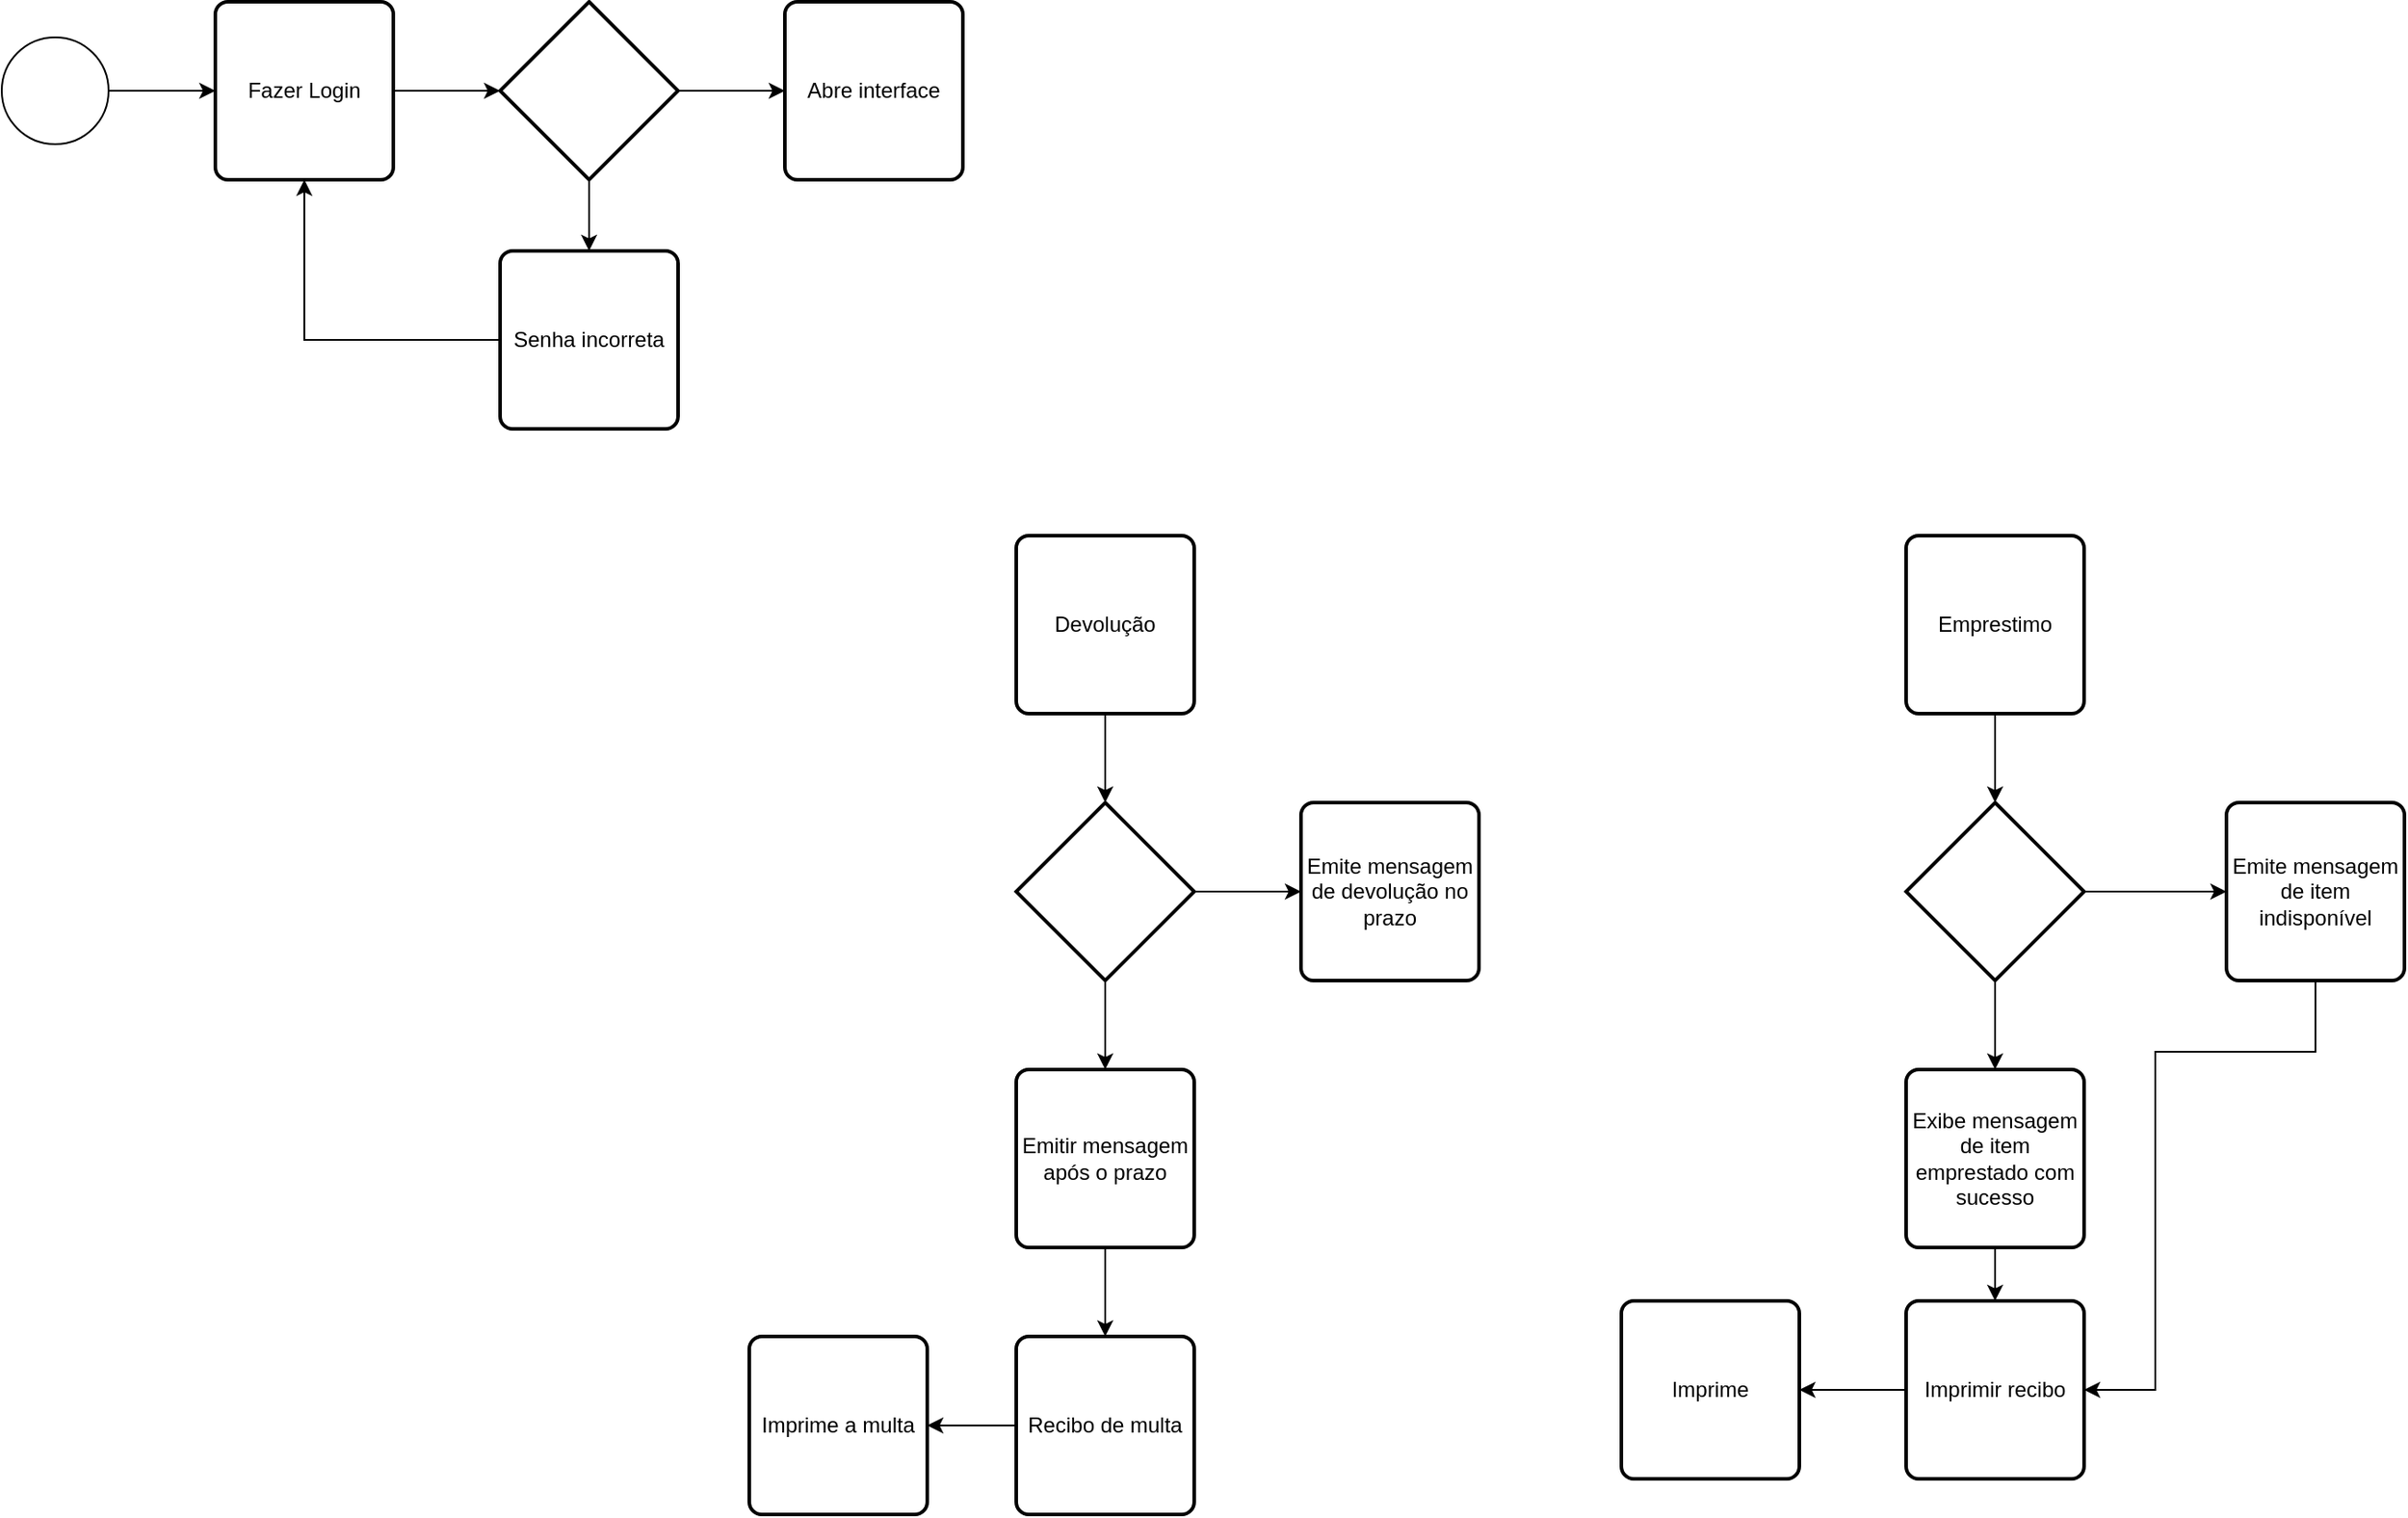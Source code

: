 <mxfile version="23.1.8" type="github">
  <diagram name="Página-1" id="YX1K54ANonkZZs8eJlF3">
    <mxGraphModel dx="794" dy="510" grid="1" gridSize="10" guides="1" tooltips="1" connect="1" arrows="1" fold="1" page="1" pageScale="1" pageWidth="827" pageHeight="1169" math="0" shadow="0">
      <root>
        <mxCell id="0" />
        <mxCell id="1" parent="0" />
        <mxCell id="kRuGnfXD70lQHXgBYrLt-4" value="" style="edgeStyle=orthogonalEdgeStyle;rounded=0;orthogonalLoop=1;jettySize=auto;html=1;" edge="1" parent="1" source="kRuGnfXD70lQHXgBYrLt-2" target="kRuGnfXD70lQHXgBYrLt-3">
          <mxGeometry relative="1" as="geometry" />
        </mxCell>
        <mxCell id="kRuGnfXD70lQHXgBYrLt-2" value="" style="verticalLabelPosition=bottom;verticalAlign=top;html=1;shape=mxgraph.flowchart.on-page_reference;" vertex="1" parent="1">
          <mxGeometry x="40" y="30" width="60" height="60" as="geometry" />
        </mxCell>
        <mxCell id="kRuGnfXD70lQHXgBYrLt-3" value="Fazer Login" style="rounded=1;whiteSpace=wrap;html=1;absoluteArcSize=1;arcSize=14;strokeWidth=2;" vertex="1" parent="1">
          <mxGeometry x="160" y="10" width="100" height="100" as="geometry" />
        </mxCell>
        <mxCell id="kRuGnfXD70lQHXgBYrLt-8" value="" style="edgeStyle=orthogonalEdgeStyle;rounded=0;orthogonalLoop=1;jettySize=auto;html=1;" edge="1" parent="1" source="kRuGnfXD70lQHXgBYrLt-5" target="kRuGnfXD70lQHXgBYrLt-7">
          <mxGeometry relative="1" as="geometry" />
        </mxCell>
        <mxCell id="kRuGnfXD70lQHXgBYrLt-11" value="" style="edgeStyle=orthogonalEdgeStyle;rounded=0;orthogonalLoop=1;jettySize=auto;html=1;" edge="1" parent="1" source="kRuGnfXD70lQHXgBYrLt-5" target="kRuGnfXD70lQHXgBYrLt-10">
          <mxGeometry relative="1" as="geometry" />
        </mxCell>
        <mxCell id="kRuGnfXD70lQHXgBYrLt-5" value="" style="strokeWidth=2;html=1;shape=mxgraph.flowchart.decision;whiteSpace=wrap;" vertex="1" parent="1">
          <mxGeometry x="320" y="10" width="100" height="100" as="geometry" />
        </mxCell>
        <mxCell id="kRuGnfXD70lQHXgBYrLt-6" style="edgeStyle=orthogonalEdgeStyle;rounded=0;orthogonalLoop=1;jettySize=auto;html=1;entryX=0;entryY=0.5;entryDx=0;entryDy=0;entryPerimeter=0;" edge="1" parent="1" source="kRuGnfXD70lQHXgBYrLt-3" target="kRuGnfXD70lQHXgBYrLt-5">
          <mxGeometry relative="1" as="geometry" />
        </mxCell>
        <mxCell id="kRuGnfXD70lQHXgBYrLt-9" style="edgeStyle=orthogonalEdgeStyle;rounded=0;orthogonalLoop=1;jettySize=auto;html=1;entryX=0.5;entryY=1;entryDx=0;entryDy=0;" edge="1" parent="1" source="kRuGnfXD70lQHXgBYrLt-7" target="kRuGnfXD70lQHXgBYrLt-3">
          <mxGeometry relative="1" as="geometry" />
        </mxCell>
        <mxCell id="kRuGnfXD70lQHXgBYrLt-7" value="Senha incorreta" style="rounded=1;whiteSpace=wrap;html=1;absoluteArcSize=1;arcSize=14;strokeWidth=2;" vertex="1" parent="1">
          <mxGeometry x="320" y="150" width="100" height="100" as="geometry" />
        </mxCell>
        <mxCell id="kRuGnfXD70lQHXgBYrLt-10" value="Abre interface" style="rounded=1;whiteSpace=wrap;html=1;absoluteArcSize=1;arcSize=14;strokeWidth=2;" vertex="1" parent="1">
          <mxGeometry x="480" y="10" width="100" height="100" as="geometry" />
        </mxCell>
        <mxCell id="kRuGnfXD70lQHXgBYrLt-16" value="" style="edgeStyle=orthogonalEdgeStyle;rounded=0;orthogonalLoop=1;jettySize=auto;html=1;" edge="1" parent="1" source="kRuGnfXD70lQHXgBYrLt-14" target="kRuGnfXD70lQHXgBYrLt-15">
          <mxGeometry relative="1" as="geometry" />
        </mxCell>
        <mxCell id="kRuGnfXD70lQHXgBYrLt-14" value="Devolução" style="rounded=1;whiteSpace=wrap;html=1;absoluteArcSize=1;arcSize=14;strokeWidth=2;" vertex="1" parent="1">
          <mxGeometry x="610" y="310" width="100" height="100" as="geometry" />
        </mxCell>
        <mxCell id="kRuGnfXD70lQHXgBYrLt-18" value="" style="edgeStyle=orthogonalEdgeStyle;rounded=0;orthogonalLoop=1;jettySize=auto;html=1;" edge="1" parent="1" source="kRuGnfXD70lQHXgBYrLt-15" target="kRuGnfXD70lQHXgBYrLt-17">
          <mxGeometry relative="1" as="geometry" />
        </mxCell>
        <mxCell id="kRuGnfXD70lQHXgBYrLt-20" value="" style="edgeStyle=orthogonalEdgeStyle;rounded=0;orthogonalLoop=1;jettySize=auto;html=1;" edge="1" parent="1" source="kRuGnfXD70lQHXgBYrLt-15" target="kRuGnfXD70lQHXgBYrLt-19">
          <mxGeometry relative="1" as="geometry" />
        </mxCell>
        <mxCell id="kRuGnfXD70lQHXgBYrLt-15" value="" style="strokeWidth=2;html=1;shape=mxgraph.flowchart.decision;whiteSpace=wrap;" vertex="1" parent="1">
          <mxGeometry x="610" y="460" width="100" height="100" as="geometry" />
        </mxCell>
        <mxCell id="kRuGnfXD70lQHXgBYrLt-17" value="Emite mensagem de devolução no prazo" style="rounded=1;whiteSpace=wrap;html=1;absoluteArcSize=1;arcSize=14;strokeWidth=2;" vertex="1" parent="1">
          <mxGeometry x="770" y="460" width="100" height="100" as="geometry" />
        </mxCell>
        <mxCell id="kRuGnfXD70lQHXgBYrLt-24" value="" style="edgeStyle=orthogonalEdgeStyle;rounded=0;orthogonalLoop=1;jettySize=auto;html=1;" edge="1" parent="1" source="kRuGnfXD70lQHXgBYrLt-19" target="kRuGnfXD70lQHXgBYrLt-21">
          <mxGeometry relative="1" as="geometry" />
        </mxCell>
        <mxCell id="kRuGnfXD70lQHXgBYrLt-19" value="Emitir mensagem após o prazo" style="rounded=1;whiteSpace=wrap;html=1;absoluteArcSize=1;arcSize=14;strokeWidth=2;" vertex="1" parent="1">
          <mxGeometry x="610" y="610" width="100" height="100" as="geometry" />
        </mxCell>
        <mxCell id="kRuGnfXD70lQHXgBYrLt-23" value="" style="edgeStyle=orthogonalEdgeStyle;rounded=0;orthogonalLoop=1;jettySize=auto;html=1;" edge="1" parent="1" source="kRuGnfXD70lQHXgBYrLt-21" target="kRuGnfXD70lQHXgBYrLt-22">
          <mxGeometry relative="1" as="geometry" />
        </mxCell>
        <mxCell id="kRuGnfXD70lQHXgBYrLt-21" value="Recibo de multa" style="rounded=1;whiteSpace=wrap;html=1;absoluteArcSize=1;arcSize=14;strokeWidth=2;" vertex="1" parent="1">
          <mxGeometry x="610" y="760" width="100" height="100" as="geometry" />
        </mxCell>
        <mxCell id="kRuGnfXD70lQHXgBYrLt-22" value="Imprime a multa" style="rounded=1;whiteSpace=wrap;html=1;absoluteArcSize=1;arcSize=14;strokeWidth=2;" vertex="1" parent="1">
          <mxGeometry x="460" y="760" width="100" height="100" as="geometry" />
        </mxCell>
        <mxCell id="kRuGnfXD70lQHXgBYrLt-27" value="" style="edgeStyle=orthogonalEdgeStyle;rounded=0;orthogonalLoop=1;jettySize=auto;html=1;" edge="1" parent="1" source="kRuGnfXD70lQHXgBYrLt-25" target="kRuGnfXD70lQHXgBYrLt-26">
          <mxGeometry relative="1" as="geometry" />
        </mxCell>
        <mxCell id="kRuGnfXD70lQHXgBYrLt-25" value="Emprestimo" style="rounded=1;whiteSpace=wrap;html=1;absoluteArcSize=1;arcSize=14;strokeWidth=2;" vertex="1" parent="1">
          <mxGeometry x="1110" y="310" width="100" height="100" as="geometry" />
        </mxCell>
        <mxCell id="kRuGnfXD70lQHXgBYrLt-31" style="edgeStyle=orthogonalEdgeStyle;rounded=0;orthogonalLoop=1;jettySize=auto;html=1;entryX=0.5;entryY=0;entryDx=0;entryDy=0;" edge="1" parent="1" source="kRuGnfXD70lQHXgBYrLt-26" target="kRuGnfXD70lQHXgBYrLt-28">
          <mxGeometry relative="1" as="geometry" />
        </mxCell>
        <mxCell id="kRuGnfXD70lQHXgBYrLt-33" value="" style="edgeStyle=orthogonalEdgeStyle;rounded=0;orthogonalLoop=1;jettySize=auto;html=1;" edge="1" parent="1" source="kRuGnfXD70lQHXgBYrLt-26" target="kRuGnfXD70lQHXgBYrLt-32">
          <mxGeometry relative="1" as="geometry" />
        </mxCell>
        <mxCell id="kRuGnfXD70lQHXgBYrLt-26" value="" style="strokeWidth=2;html=1;shape=mxgraph.flowchart.decision;whiteSpace=wrap;" vertex="1" parent="1">
          <mxGeometry x="1110" y="460" width="100" height="100" as="geometry" />
        </mxCell>
        <mxCell id="kRuGnfXD70lQHXgBYrLt-34" value="" style="edgeStyle=orthogonalEdgeStyle;rounded=0;orthogonalLoop=1;jettySize=auto;html=1;" edge="1" parent="1" source="kRuGnfXD70lQHXgBYrLt-28" target="kRuGnfXD70lQHXgBYrLt-29">
          <mxGeometry relative="1" as="geometry" />
        </mxCell>
        <mxCell id="kRuGnfXD70lQHXgBYrLt-28" value="Exibe mensagem de item emprestado com sucesso" style="rounded=1;whiteSpace=wrap;html=1;absoluteArcSize=1;arcSize=14;strokeWidth=2;" vertex="1" parent="1">
          <mxGeometry x="1110" y="610" width="100" height="100" as="geometry" />
        </mxCell>
        <mxCell id="kRuGnfXD70lQHXgBYrLt-36" value="" style="edgeStyle=orthogonalEdgeStyle;rounded=0;orthogonalLoop=1;jettySize=auto;html=1;" edge="1" parent="1" source="kRuGnfXD70lQHXgBYrLt-29" target="kRuGnfXD70lQHXgBYrLt-35">
          <mxGeometry relative="1" as="geometry" />
        </mxCell>
        <mxCell id="kRuGnfXD70lQHXgBYrLt-29" value="Imprimir recibo" style="rounded=1;whiteSpace=wrap;html=1;absoluteArcSize=1;arcSize=14;strokeWidth=2;" vertex="1" parent="1">
          <mxGeometry x="1110" y="740" width="100" height="100" as="geometry" />
        </mxCell>
        <mxCell id="kRuGnfXD70lQHXgBYrLt-38" style="edgeStyle=orthogonalEdgeStyle;rounded=0;orthogonalLoop=1;jettySize=auto;html=1;entryX=1;entryY=0.5;entryDx=0;entryDy=0;" edge="1" parent="1" source="kRuGnfXD70lQHXgBYrLt-32" target="kRuGnfXD70lQHXgBYrLt-29">
          <mxGeometry relative="1" as="geometry">
            <Array as="points">
              <mxPoint x="1340" y="600" />
              <mxPoint x="1250" y="600" />
              <mxPoint x="1250" y="790" />
            </Array>
          </mxGeometry>
        </mxCell>
        <mxCell id="kRuGnfXD70lQHXgBYrLt-32" value="Emite mensagem de item indisponível" style="rounded=1;whiteSpace=wrap;html=1;absoluteArcSize=1;arcSize=14;strokeWidth=2;" vertex="1" parent="1">
          <mxGeometry x="1290" y="460" width="100" height="100" as="geometry" />
        </mxCell>
        <mxCell id="kRuGnfXD70lQHXgBYrLt-35" value="Imprime" style="rounded=1;whiteSpace=wrap;html=1;absoluteArcSize=1;arcSize=14;strokeWidth=2;" vertex="1" parent="1">
          <mxGeometry x="950" y="740" width="100" height="100" as="geometry" />
        </mxCell>
      </root>
    </mxGraphModel>
  </diagram>
</mxfile>
